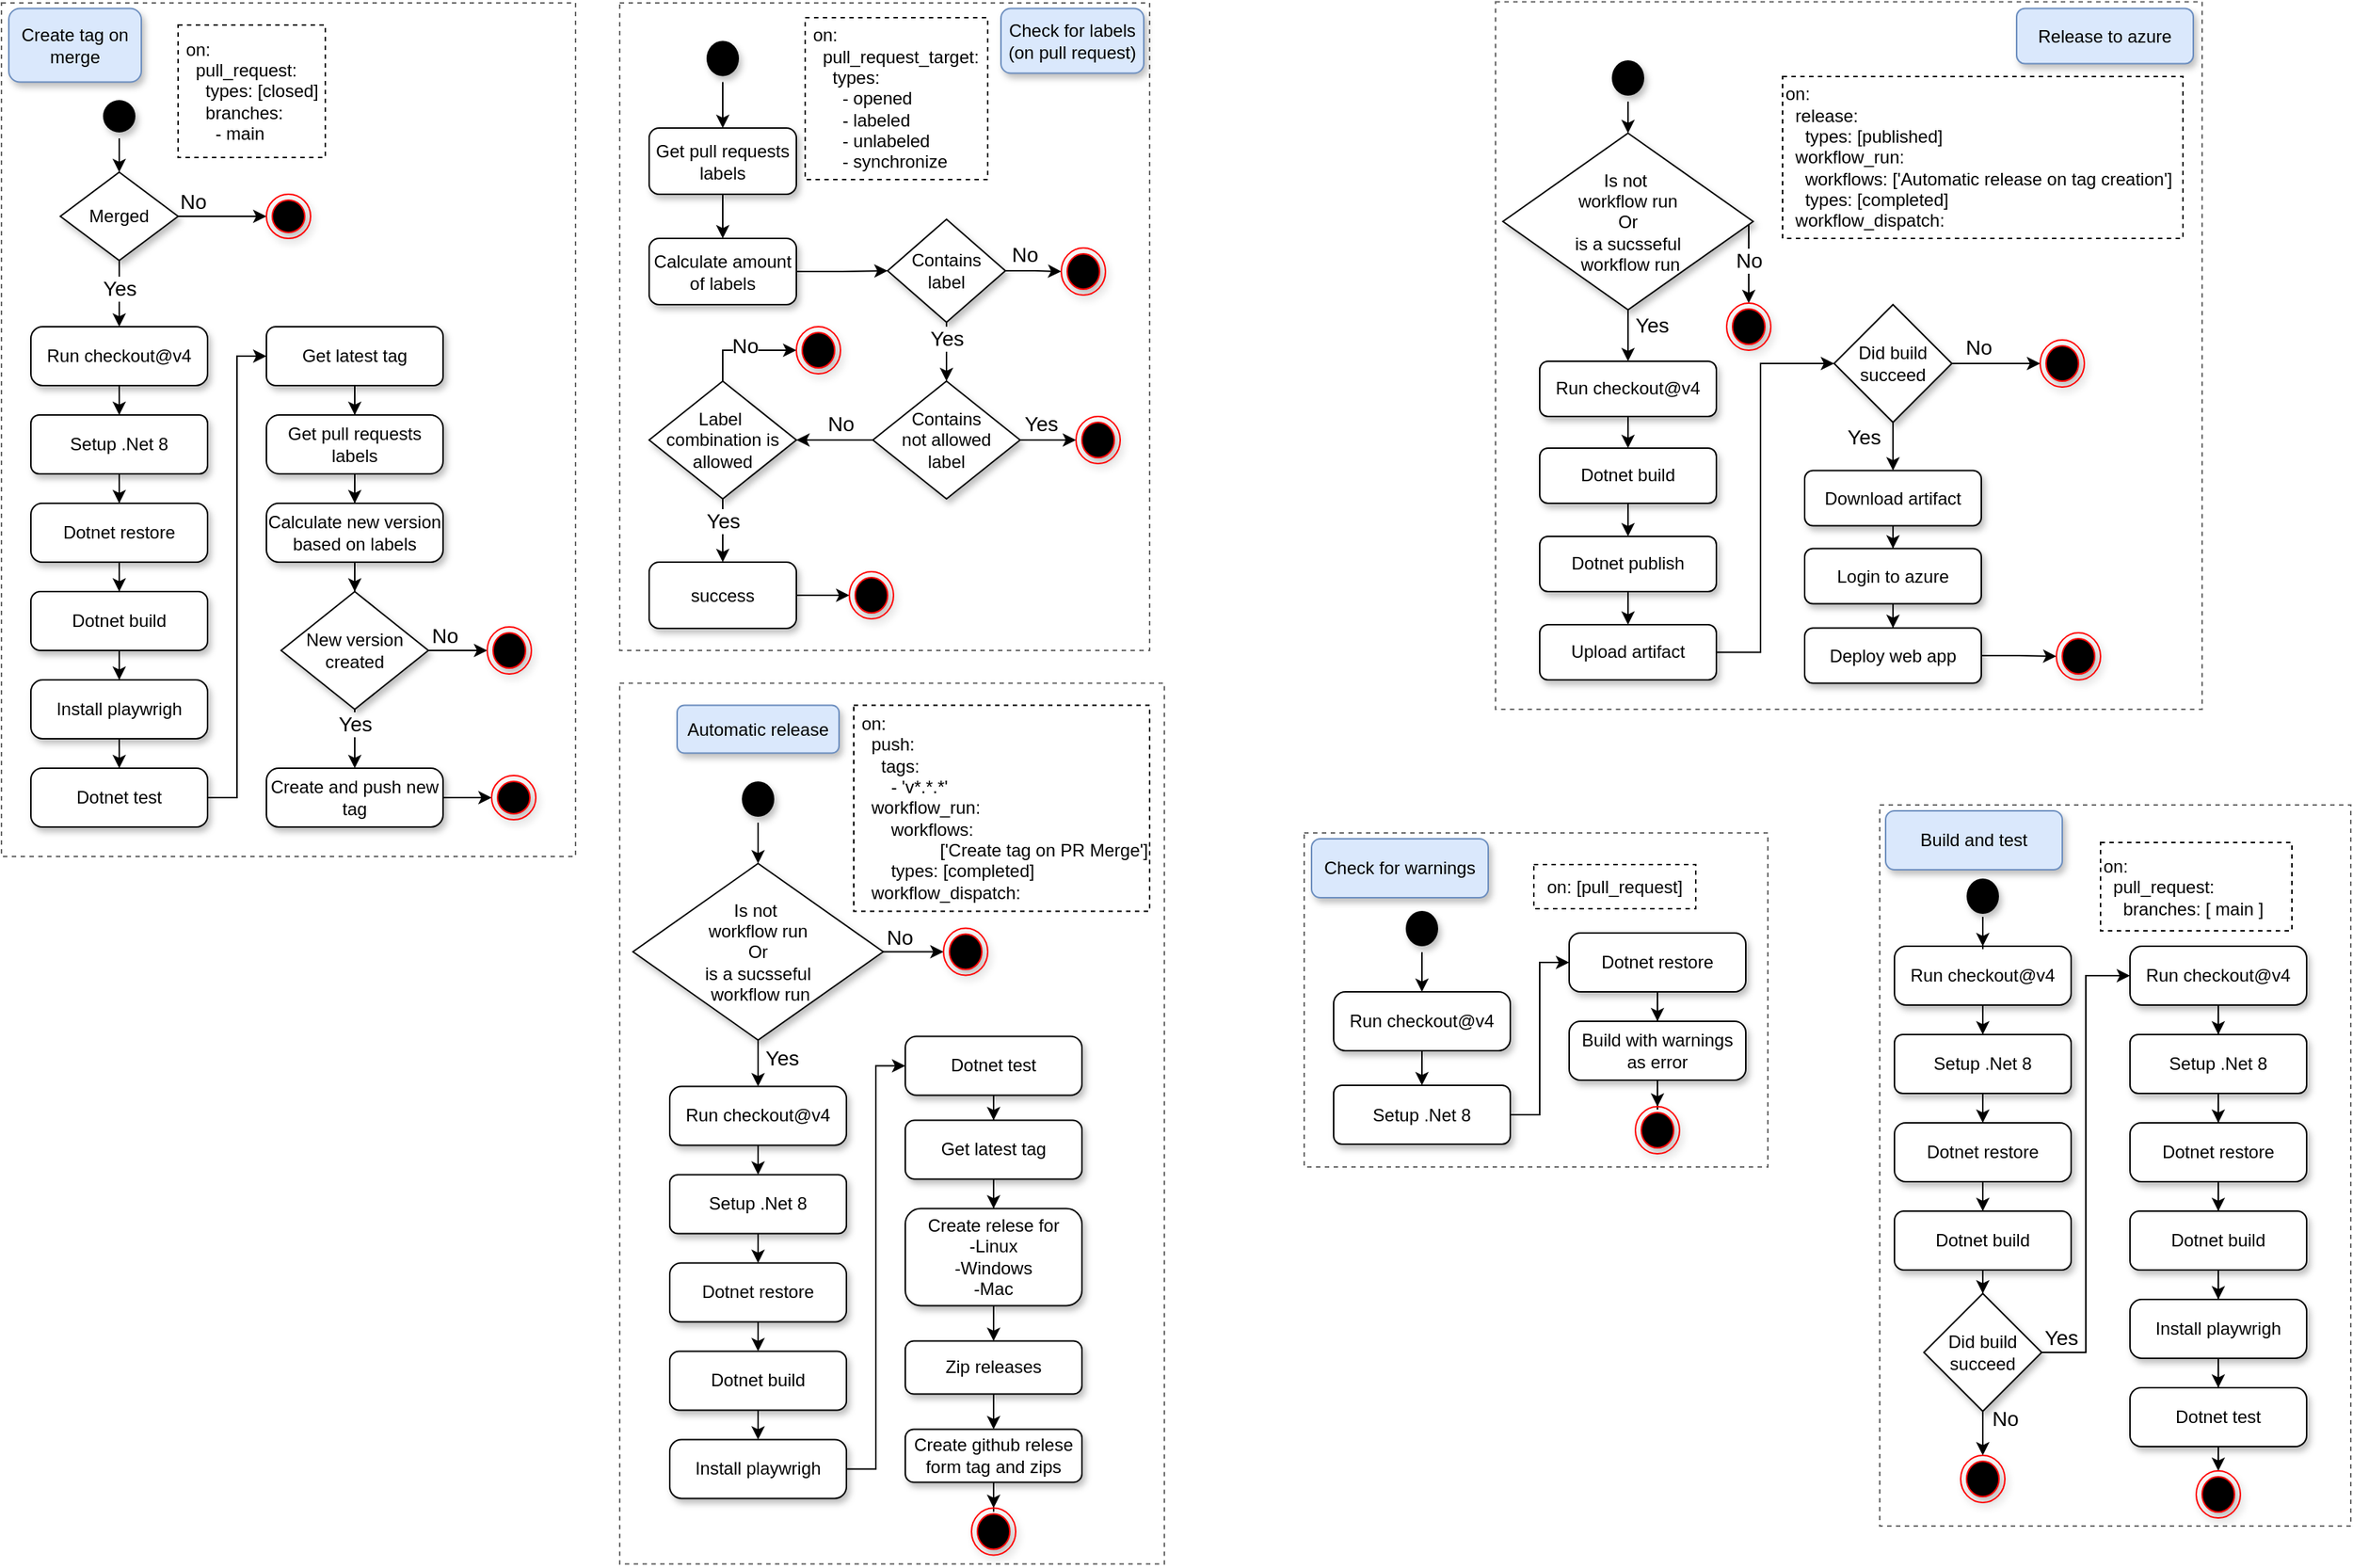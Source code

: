 <mxfile version="25.0.2">
  <diagram name="Page-1" id="opGQl4_MMT8my-eptg-8">
    <mxGraphModel dx="1067" dy="552" grid="0" gridSize="10" guides="1" tooltips="1" connect="1" arrows="1" fold="1" page="1" pageScale="1" pageWidth="850" pageHeight="1100" math="0" shadow="0">
      <root>
        <mxCell id="0" />
        <mxCell id="1" parent="0" />
        <mxCell id="ZYwOkiqEYRScWMsETzdc-95" value="" style="rounded=0;whiteSpace=wrap;html=1;fillColor=none;dashed=1;strokeWidth=1;fontColor=#333333;strokeColor=#666666;" parent="1" vertex="1">
          <mxGeometry x="1035" y="19.25" width="480" height="480.75" as="geometry" />
        </mxCell>
        <mxCell id="ZYwOkiqEYRScWMsETzdc-55" value="" style="rounded=0;whiteSpace=wrap;html=1;fillColor=none;dashed=1;strokeWidth=1;fontColor=#333333;strokeColor=#666666;" parent="1" vertex="1">
          <mxGeometry x="1296" y="565" width="320" height="490" as="geometry" />
        </mxCell>
        <mxCell id="ZYwOkiqEYRScWMsETzdc-20" value="" style="rounded=0;whiteSpace=wrap;html=1;fillColor=none;dashed=1;strokeWidth=1;fontColor=#333333;strokeColor=#666666;" parent="1" vertex="1">
          <mxGeometry x="905" y="584" width="315" height="227" as="geometry" />
        </mxCell>
        <mxCell id="NUPaYxcpHXeXiJEivPQf-39" value="" style="rounded=0;whiteSpace=wrap;html=1;fillColor=none;dashed=1;strokeWidth=1;fontColor=#333333;strokeColor=#666666;" parent="1" vertex="1">
          <mxGeometry x="440" y="482.25" width="370" height="598.5" as="geometry" />
        </mxCell>
        <mxCell id="FF10epxWlDn9avqX-Y1P-94" value="" style="rounded=0;whiteSpace=wrap;html=1;fillColor=none;dashed=1;strokeWidth=1;fontColor=#333333;strokeColor=#666666;" parent="1" vertex="1">
          <mxGeometry x="440" y="20" width="360" height="440" as="geometry" />
        </mxCell>
        <mxCell id="FF10epxWlDn9avqX-Y1P-9" value="" style="rounded=0;whiteSpace=wrap;html=1;fillColor=none;dashed=1;strokeWidth=1;fontColor=#333333;strokeColor=#666666;" parent="1" vertex="1">
          <mxGeometry x="20" y="20" width="390" height="580" as="geometry" />
        </mxCell>
        <mxCell id="FF10epxWlDn9avqX-Y1P-1" value="Create tag on merge" style="rounded=1;whiteSpace=wrap;html=1;shadow=1;fillColor=#dae8fc;strokeColor=#6c8ebf;" parent="1" vertex="1">
          <mxGeometry x="25" y="23.75" width="90" height="50" as="geometry" />
        </mxCell>
        <mxCell id="FF10epxWlDn9avqX-Y1P-2" value="Automatic release" style="rounded=1;whiteSpace=wrap;html=1;shadow=1;fillColor=#dae8fc;strokeColor=#6c8ebf;" parent="1" vertex="1">
          <mxGeometry x="479" y="497.25" width="110" height="32.5" as="geometry" />
        </mxCell>
        <mxCell id="FF10epxWlDn9avqX-Y1P-3" value="Check for labels&lt;br&gt;(on pull request)" style="rounded=1;whiteSpace=wrap;html=1;shadow=1;fillColor=#dae8fc;strokeColor=#6c8ebf;" parent="1" vertex="1">
          <mxGeometry x="699" y="23.75" width="97" height="44" as="geometry" />
        </mxCell>
        <mxCell id="FF10epxWlDn9avqX-Y1P-4" value="B&lt;span style=&quot;background-color: initial;&quot;&gt;uild and test&lt;/span&gt;" style="rounded=1;whiteSpace=wrap;html=1;shadow=1;fillColor=#dae8fc;strokeColor=#6c8ebf;" parent="1" vertex="1">
          <mxGeometry x="1300" y="569" width="120" height="40" as="geometry" />
        </mxCell>
        <mxCell id="FF10epxWlDn9avqX-Y1P-5" value="Check for warnings" style="rounded=1;whiteSpace=wrap;html=1;shadow=1;fillColor=#dae8fc;strokeColor=#6c8ebf;" parent="1" vertex="1">
          <mxGeometry x="910" y="588" width="120" height="40" as="geometry" />
        </mxCell>
        <mxCell id="FF10epxWlDn9avqX-Y1P-6" value="Release to azure" style="rounded=1;whiteSpace=wrap;html=1;shadow=1;fillColor=#dae8fc;strokeColor=#6c8ebf;" parent="1" vertex="1">
          <mxGeometry x="1389" y="23.75" width="120" height="37.5" as="geometry" />
        </mxCell>
        <mxCell id="FF10epxWlDn9avqX-Y1P-11" value="&lt;div&gt;&amp;nbsp;on:&lt;/div&gt;&lt;div&gt;&amp;nbsp; &amp;nbsp;pull_request:&lt;/div&gt;&lt;div&gt;&amp;nbsp; &amp;nbsp; &amp;nbsp;types: [closed]&lt;/div&gt;&lt;div&gt;&amp;nbsp; &amp;nbsp; &amp;nbsp;branches:&lt;/div&gt;&lt;div&gt;&amp;nbsp; &amp;nbsp; &amp;nbsp; &amp;nbsp;- main&lt;/div&gt;" style="text;html=1;align=left;verticalAlign=middle;whiteSpace=wrap;rounded=0;strokeColor=default;dashed=1;" parent="1" vertex="1">
          <mxGeometry x="140" y="35" width="100" height="90" as="geometry" />
        </mxCell>
        <mxCell id="FF10epxWlDn9avqX-Y1P-18" value="" style="edgeStyle=orthogonalEdgeStyle;rounded=0;orthogonalLoop=1;jettySize=auto;html=1;" parent="1" source="FF10epxWlDn9avqX-Y1P-12" target="FF10epxWlDn9avqX-Y1P-17" edge="1">
          <mxGeometry relative="1" as="geometry" />
        </mxCell>
        <mxCell id="FF10epxWlDn9avqX-Y1P-19" value="&lt;font style=&quot;font-size: 14px;&quot;&gt;Yes&lt;/font&gt;" style="edgeLabel;html=1;align=center;verticalAlign=middle;resizable=0;points=[];" parent="FF10epxWlDn9avqX-Y1P-18" vertex="1" connectable="0">
          <mxGeometry x="-0.515" y="-3" relative="1" as="geometry">
            <mxPoint x="3" y="8" as="offset" />
          </mxGeometry>
        </mxCell>
        <mxCell id="FF10epxWlDn9avqX-Y1P-12" value="Merged" style="rhombus;whiteSpace=wrap;html=1;shadow=1;" parent="1" vertex="1">
          <mxGeometry x="60" y="135" width="80" height="60" as="geometry" />
        </mxCell>
        <mxCell id="FF10epxWlDn9avqX-Y1P-14" value="" style="endArrow=classic;html=1;rounded=0;exitX=1;exitY=0.5;exitDx=0;exitDy=0;entryX=0;entryY=0.5;entryDx=0;entryDy=0;" parent="1" source="FF10epxWlDn9avqX-Y1P-12" target="FF10epxWlDn9avqX-Y1P-24" edge="1">
          <mxGeometry width="50" height="50" relative="1" as="geometry">
            <mxPoint x="160" y="159.5" as="sourcePoint" />
            <mxPoint x="200" y="160" as="targetPoint" />
          </mxGeometry>
        </mxCell>
        <mxCell id="FF10epxWlDn9avqX-Y1P-16" value="&lt;font style=&quot;font-size: 14px;&quot;&gt;No&lt;/font&gt;" style="edgeLabel;html=1;align=center;verticalAlign=middle;resizable=0;points=[];" parent="FF10epxWlDn9avqX-Y1P-14" vertex="1" connectable="0">
          <mxGeometry x="-0.461" y="1" relative="1" as="geometry">
            <mxPoint x="-6" y="-9" as="offset" />
          </mxGeometry>
        </mxCell>
        <mxCell id="FF10epxWlDn9avqX-Y1P-23" value="" style="edgeStyle=orthogonalEdgeStyle;rounded=0;orthogonalLoop=1;jettySize=auto;html=1;" parent="1" source="FF10epxWlDn9avqX-Y1P-17" target="FF10epxWlDn9avqX-Y1P-22" edge="1">
          <mxGeometry relative="1" as="geometry" />
        </mxCell>
        <mxCell id="FF10epxWlDn9avqX-Y1P-17" value="Run checkout@v4" style="rounded=1;whiteSpace=wrap;html=1;arcSize=20;shadow=1;" parent="1" vertex="1">
          <mxGeometry x="40" y="240" width="120" height="40" as="geometry" />
        </mxCell>
        <mxCell id="FF10epxWlDn9avqX-Y1P-28" value="" style="edgeStyle=orthogonalEdgeStyle;rounded=0;orthogonalLoop=1;jettySize=auto;html=1;" parent="1" source="FF10epxWlDn9avqX-Y1P-22" target="FF10epxWlDn9avqX-Y1P-26" edge="1">
          <mxGeometry relative="1" as="geometry" />
        </mxCell>
        <mxCell id="FF10epxWlDn9avqX-Y1P-22" value="Setup .Net 8" style="rounded=1;whiteSpace=wrap;html=1;arcSize=14;shadow=1;" parent="1" vertex="1">
          <mxGeometry x="40" y="300" width="120" height="40" as="geometry" />
        </mxCell>
        <mxCell id="FF10epxWlDn9avqX-Y1P-24" value="" style="ellipse;html=1;shape=endState;fillColor=#000000;strokeColor=#ff0000;shadow=1;" parent="1" vertex="1">
          <mxGeometry x="200" y="150" width="30" height="30" as="geometry" />
        </mxCell>
        <mxCell id="FF10epxWlDn9avqX-Y1P-30" value="" style="edgeStyle=orthogonalEdgeStyle;rounded=0;orthogonalLoop=1;jettySize=auto;html=1;" parent="1" source="FF10epxWlDn9avqX-Y1P-26" target="FF10epxWlDn9avqX-Y1P-29" edge="1">
          <mxGeometry relative="1" as="geometry" />
        </mxCell>
        <mxCell id="FF10epxWlDn9avqX-Y1P-26" value="Dotnet restore" style="rounded=1;whiteSpace=wrap;html=1;arcSize=19;shadow=1;" parent="1" vertex="1">
          <mxGeometry x="40" y="360" width="120" height="40" as="geometry" />
        </mxCell>
        <mxCell id="FF10epxWlDn9avqX-Y1P-32" value="" style="edgeStyle=orthogonalEdgeStyle;rounded=0;orthogonalLoop=1;jettySize=auto;html=1;" parent="1" source="FF10epxWlDn9avqX-Y1P-29" target="FF10epxWlDn9avqX-Y1P-31" edge="1">
          <mxGeometry relative="1" as="geometry" />
        </mxCell>
        <mxCell id="FF10epxWlDn9avqX-Y1P-29" value="Dotnet build" style="rounded=1;whiteSpace=wrap;html=1;arcSize=16;shadow=1;" parent="1" vertex="1">
          <mxGeometry x="40" y="420" width="120" height="40" as="geometry" />
        </mxCell>
        <mxCell id="FF10epxWlDn9avqX-Y1P-34" value="" style="edgeStyle=orthogonalEdgeStyle;rounded=0;orthogonalLoop=1;jettySize=auto;html=1;" parent="1" source="FF10epxWlDn9avqX-Y1P-31" target="FF10epxWlDn9avqX-Y1P-33" edge="1">
          <mxGeometry relative="1" as="geometry" />
        </mxCell>
        <mxCell id="FF10epxWlDn9avqX-Y1P-31" value="Install playwrigh" style="rounded=1;whiteSpace=wrap;html=1;arcSize=20;shadow=1;" parent="1" vertex="1">
          <mxGeometry x="40" y="480" width="120" height="40" as="geometry" />
        </mxCell>
        <mxCell id="FF10epxWlDn9avqX-Y1P-36" value="" style="edgeStyle=orthogonalEdgeStyle;rounded=0;orthogonalLoop=1;jettySize=auto;html=1;" parent="1" source="FF10epxWlDn9avqX-Y1P-33" target="FF10epxWlDn9avqX-Y1P-35" edge="1">
          <mxGeometry relative="1" as="geometry">
            <Array as="points">
              <mxPoint x="180" y="560" />
              <mxPoint x="180" y="260" />
            </Array>
          </mxGeometry>
        </mxCell>
        <mxCell id="FF10epxWlDn9avqX-Y1P-33" value="Dotnet test" style="rounded=1;whiteSpace=wrap;html=1;arcSize=19;shadow=1;" parent="1" vertex="1">
          <mxGeometry x="40" y="540" width="120" height="40" as="geometry" />
        </mxCell>
        <mxCell id="FF10epxWlDn9avqX-Y1P-40" value="" style="edgeStyle=orthogonalEdgeStyle;rounded=0;orthogonalLoop=1;jettySize=auto;html=1;" parent="1" source="FF10epxWlDn9avqX-Y1P-35" target="FF10epxWlDn9avqX-Y1P-39" edge="1">
          <mxGeometry relative="1" as="geometry" />
        </mxCell>
        <mxCell id="FF10epxWlDn9avqX-Y1P-35" value="Get latest tag" style="rounded=1;whiteSpace=wrap;html=1;arcSize=16;shadow=1;" parent="1" vertex="1">
          <mxGeometry x="200" y="240" width="120" height="40" as="geometry" />
        </mxCell>
        <mxCell id="FF10epxWlDn9avqX-Y1P-42" value="" style="edgeStyle=orthogonalEdgeStyle;rounded=0;orthogonalLoop=1;jettySize=auto;html=1;" parent="1" source="FF10epxWlDn9avqX-Y1P-39" target="FF10epxWlDn9avqX-Y1P-41" edge="1">
          <mxGeometry relative="1" as="geometry" />
        </mxCell>
        <mxCell id="FF10epxWlDn9avqX-Y1P-39" value="Get pull requests labels" style="rounded=1;whiteSpace=wrap;html=1;arcSize=22;shadow=1;" parent="1" vertex="1">
          <mxGeometry x="200" y="300" width="120" height="40" as="geometry" />
        </mxCell>
        <mxCell id="FF10epxWlDn9avqX-Y1P-46" value="" style="edgeStyle=orthogonalEdgeStyle;rounded=0;orthogonalLoop=1;jettySize=auto;html=1;" parent="1" source="FF10epxWlDn9avqX-Y1P-41" target="FF10epxWlDn9avqX-Y1P-45" edge="1">
          <mxGeometry relative="1" as="geometry" />
        </mxCell>
        <mxCell id="FF10epxWlDn9avqX-Y1P-41" value="Calculate new version based on labels" style="rounded=1;whiteSpace=wrap;html=1;arcSize=21;shadow=1;" parent="1" vertex="1">
          <mxGeometry x="200" y="360" width="120" height="40" as="geometry" />
        </mxCell>
        <mxCell id="FF10epxWlDn9avqX-Y1P-48" value="" style="edgeStyle=orthogonalEdgeStyle;rounded=0;orthogonalLoop=1;jettySize=auto;html=1;entryX=0;entryY=0.5;entryDx=0;entryDy=0;" parent="1" source="FF10epxWlDn9avqX-Y1P-45" target="FF10epxWlDn9avqX-Y1P-89" edge="1">
          <mxGeometry relative="1" as="geometry">
            <mxPoint x="350" y="463.75" as="targetPoint" />
          </mxGeometry>
        </mxCell>
        <mxCell id="FF10epxWlDn9avqX-Y1P-49" value="&lt;font style=&quot;font-size: 14px;&quot;&gt;No&lt;/font&gt;" style="edgeLabel;html=1;align=center;verticalAlign=middle;resizable=0;points=[];" parent="FF10epxWlDn9avqX-Y1P-48" vertex="1" connectable="0">
          <mxGeometry x="-0.322" y="3" relative="1" as="geometry">
            <mxPoint x="-3" y="-7" as="offset" />
          </mxGeometry>
        </mxCell>
        <mxCell id="FF10epxWlDn9avqX-Y1P-51" value="" style="edgeStyle=orthogonalEdgeStyle;rounded=0;orthogonalLoop=1;jettySize=auto;html=1;" parent="1" source="FF10epxWlDn9avqX-Y1P-45" target="FF10epxWlDn9avqX-Y1P-50" edge="1">
          <mxGeometry relative="1" as="geometry" />
        </mxCell>
        <mxCell id="FF10epxWlDn9avqX-Y1P-52" value="&lt;font style=&quot;font-size: 14px;&quot;&gt;Yes&lt;/font&gt;" style="edgeLabel;html=1;align=center;verticalAlign=middle;resizable=0;points=[];" parent="FF10epxWlDn9avqX-Y1P-51" vertex="1" connectable="0">
          <mxGeometry x="-0.506" y="3" relative="1" as="geometry">
            <mxPoint x="-3" as="offset" />
          </mxGeometry>
        </mxCell>
        <mxCell id="FF10epxWlDn9avqX-Y1P-45" value="New version&lt;div&gt;created&lt;/div&gt;" style="rhombus;whiteSpace=wrap;html=1;shadow=1;" parent="1" vertex="1">
          <mxGeometry x="210" y="420" width="100" height="80" as="geometry" />
        </mxCell>
        <mxCell id="Z09F61SQXiZ7SDAautrW-2" value="" style="edgeStyle=orthogonalEdgeStyle;rounded=0;orthogonalLoop=1;jettySize=auto;html=1;" parent="1" source="FF10epxWlDn9avqX-Y1P-50" target="Z09F61SQXiZ7SDAautrW-1" edge="1">
          <mxGeometry relative="1" as="geometry" />
        </mxCell>
        <mxCell id="FF10epxWlDn9avqX-Y1P-50" value="Create and push new tag" style="rounded=1;whiteSpace=wrap;html=1;arcSize=21;glass=0;shadow=1;" parent="1" vertex="1">
          <mxGeometry x="200" y="540" width="120" height="40" as="geometry" />
        </mxCell>
        <mxCell id="FF10epxWlDn9avqX-Y1P-56" value="&lt;div&gt;&amp;nbsp;on:&lt;/div&gt;&lt;div&gt;&amp;nbsp; &amp;nbsp;pull_request_target:&lt;/div&gt;&lt;div&gt;&amp;nbsp; &amp;nbsp; &amp;nbsp;types:&lt;/div&gt;&lt;div&gt;&amp;nbsp; &amp;nbsp; &amp;nbsp; &amp;nbsp;- opened&lt;/div&gt;&lt;div&gt;&amp;nbsp; &amp;nbsp; &amp;nbsp; &amp;nbsp;- labeled&lt;/div&gt;&lt;div&gt;&amp;nbsp; &amp;nbsp; &amp;nbsp; &amp;nbsp;- unlabeled&lt;/div&gt;&lt;div&gt;&amp;nbsp; &amp;nbsp; &amp;nbsp; &amp;nbsp;- synchronize&lt;/div&gt;" style="text;html=1;align=left;verticalAlign=middle;whiteSpace=wrap;rounded=0;strokeColor=default;dashed=1;" parent="1" vertex="1">
          <mxGeometry x="566" y="30" width="124" height="110" as="geometry" />
        </mxCell>
        <mxCell id="FF10epxWlDn9avqX-Y1P-60" value="" style="edgeStyle=orthogonalEdgeStyle;rounded=0;orthogonalLoop=1;jettySize=auto;html=1;" parent="1" source="FF10epxWlDn9avqX-Y1P-57" target="FF10epxWlDn9avqX-Y1P-59" edge="1">
          <mxGeometry relative="1" as="geometry" />
        </mxCell>
        <mxCell id="FF10epxWlDn9avqX-Y1P-57" value="Get pull requests labels" style="rounded=1;whiteSpace=wrap;html=1;shadow=1;" parent="1" vertex="1">
          <mxGeometry x="460" y="105" width="100" height="45" as="geometry" />
        </mxCell>
        <mxCell id="FF10epxWlDn9avqX-Y1P-62" value="" style="edgeStyle=orthogonalEdgeStyle;rounded=0;orthogonalLoop=1;jettySize=auto;html=1;" parent="1" source="FF10epxWlDn9avqX-Y1P-59" target="FF10epxWlDn9avqX-Y1P-61" edge="1">
          <mxGeometry relative="1" as="geometry" />
        </mxCell>
        <mxCell id="FF10epxWlDn9avqX-Y1P-59" value="Calculate amount of labels" style="rounded=1;whiteSpace=wrap;html=1;shadow=1;" parent="1" vertex="1">
          <mxGeometry x="460" y="180" width="100" height="45" as="geometry" />
        </mxCell>
        <mxCell id="FF10epxWlDn9avqX-Y1P-64" value="" style="edgeStyle=orthogonalEdgeStyle;rounded=0;orthogonalLoop=1;jettySize=auto;html=1;entryX=0;entryY=0.5;entryDx=0;entryDy=0;" parent="1" source="FF10epxWlDn9avqX-Y1P-61" target="FF10epxWlDn9avqX-Y1P-91" edge="1">
          <mxGeometry relative="1" as="geometry">
            <mxPoint x="752" y="202" as="targetPoint" />
          </mxGeometry>
        </mxCell>
        <mxCell id="FF10epxWlDn9avqX-Y1P-65" value="&lt;font style=&quot;font-size: 14px;&quot;&gt;No&lt;/font&gt;" style="edgeLabel;html=1;align=center;verticalAlign=middle;resizable=0;points=[];" parent="FF10epxWlDn9avqX-Y1P-64" vertex="1" connectable="0">
          <mxGeometry x="-0.513" y="2" relative="1" as="geometry">
            <mxPoint x="3" y="-9" as="offset" />
          </mxGeometry>
        </mxCell>
        <mxCell id="FF10epxWlDn9avqX-Y1P-67" value="" style="edgeStyle=orthogonalEdgeStyle;rounded=0;orthogonalLoop=1;jettySize=auto;html=1;entryX=0.5;entryY=0;entryDx=0;entryDy=0;" parent="1" source="FF10epxWlDn9avqX-Y1P-61" target="FF10epxWlDn9avqX-Y1P-71" edge="1">
          <mxGeometry relative="1" as="geometry">
            <mxPoint x="662" y="277" as="targetPoint" />
          </mxGeometry>
        </mxCell>
        <mxCell id="FF10epxWlDn9avqX-Y1P-70" value="&lt;font style=&quot;font-size: 14px;&quot;&gt;Yes&lt;/font&gt;" style="edgeLabel;html=1;align=center;verticalAlign=middle;resizable=0;points=[];" parent="FF10epxWlDn9avqX-Y1P-67" vertex="1" connectable="0">
          <mxGeometry x="0.418" y="3" relative="1" as="geometry">
            <mxPoint x="-3" y="-18" as="offset" />
          </mxGeometry>
        </mxCell>
        <mxCell id="FF10epxWlDn9avqX-Y1P-61" value="Contains &lt;br&gt;label" style="rhombus;whiteSpace=wrap;html=1;shadow=1;" parent="1" vertex="1">
          <mxGeometry x="622" y="167" width="80" height="70" as="geometry" />
        </mxCell>
        <mxCell id="FF10epxWlDn9avqX-Y1P-74" value="" style="edgeStyle=orthogonalEdgeStyle;rounded=0;orthogonalLoop=1;jettySize=auto;html=1;entryX=0;entryY=0.5;entryDx=0;entryDy=0;" parent="1" source="FF10epxWlDn9avqX-Y1P-71" target="FF10epxWlDn9avqX-Y1P-90" edge="1">
          <mxGeometry relative="1" as="geometry">
            <mxPoint x="752" y="317" as="targetPoint" />
          </mxGeometry>
        </mxCell>
        <mxCell id="FF10epxWlDn9avqX-Y1P-75" value="&lt;font style=&quot;font-size: 14px;&quot;&gt;Yes&lt;/font&gt;" style="edgeLabel;html=1;align=center;verticalAlign=middle;resizable=0;points=[];" parent="FF10epxWlDn9avqX-Y1P-74" vertex="1" connectable="0">
          <mxGeometry x="-0.177" y="3" relative="1" as="geometry">
            <mxPoint x="-4" y="-8" as="offset" />
          </mxGeometry>
        </mxCell>
        <mxCell id="FF10epxWlDn9avqX-Y1P-78" value="" style="edgeStyle=orthogonalEdgeStyle;rounded=0;orthogonalLoop=1;jettySize=auto;html=1;" parent="1" source="FF10epxWlDn9avqX-Y1P-71" target="FF10epxWlDn9avqX-Y1P-77" edge="1">
          <mxGeometry relative="1" as="geometry" />
        </mxCell>
        <mxCell id="FF10epxWlDn9avqX-Y1P-79" value="&lt;font style=&quot;font-size: 14px;&quot;&gt;No&lt;/font&gt;" style="edgeLabel;html=1;align=center;verticalAlign=middle;resizable=0;points=[];" parent="FF10epxWlDn9avqX-Y1P-78" vertex="1" connectable="0">
          <mxGeometry x="-0.42" y="-3" relative="1" as="geometry">
            <mxPoint x="-7" y="-8" as="offset" />
          </mxGeometry>
        </mxCell>
        <mxCell id="FF10epxWlDn9avqX-Y1P-71" value="Contains &lt;br&gt;not allowed&lt;br&gt;&lt;div&gt;label&lt;/div&gt;" style="rhombus;whiteSpace=wrap;html=1;shadow=1;" parent="1" vertex="1">
          <mxGeometry x="612" y="277" width="100" height="80" as="geometry" />
        </mxCell>
        <mxCell id="FF10epxWlDn9avqX-Y1P-81" value="" style="edgeStyle=orthogonalEdgeStyle;rounded=0;orthogonalLoop=1;jettySize=auto;html=1;entryX=0;entryY=0.5;entryDx=0;entryDy=0;" parent="1" source="FF10epxWlDn9avqX-Y1P-77" target="FF10epxWlDn9avqX-Y1P-80" edge="1">
          <mxGeometry relative="1" as="geometry" />
        </mxCell>
        <mxCell id="FF10epxWlDn9avqX-Y1P-84" value="&lt;font style=&quot;font-size: 14px;&quot;&gt;No&lt;/font&gt;" style="edgeLabel;html=1;align=center;verticalAlign=middle;resizable=0;points=[];" parent="FF10epxWlDn9avqX-Y1P-81" vertex="1" connectable="0">
          <mxGeometry x="-0.138" y="3" relative="1" as="geometry">
            <mxPoint x="5" as="offset" />
          </mxGeometry>
        </mxCell>
        <mxCell id="FF10epxWlDn9avqX-Y1P-86" value="" style="edgeStyle=orthogonalEdgeStyle;rounded=0;orthogonalLoop=1;jettySize=auto;html=1;entryX=0.5;entryY=0;entryDx=0;entryDy=0;" parent="1" source="FF10epxWlDn9avqX-Y1P-77" target="FF10epxWlDn9avqX-Y1P-87" edge="1">
          <mxGeometry relative="1" as="geometry">
            <mxPoint x="662" y="537" as="targetPoint" />
          </mxGeometry>
        </mxCell>
        <mxCell id="FF10epxWlDn9avqX-Y1P-88" value="&lt;font style=&quot;font-size: 14px;&quot;&gt;Yes&lt;/font&gt;" style="edgeLabel;html=1;align=center;verticalAlign=middle;resizable=0;points=[];" parent="FF10epxWlDn9avqX-Y1P-86" vertex="1" connectable="0">
          <mxGeometry x="-0.293" relative="1" as="geometry">
            <mxPoint as="offset" />
          </mxGeometry>
        </mxCell>
        <mxCell id="FF10epxWlDn9avqX-Y1P-77" value="Label&amp;nbsp;&lt;div&gt;combination is allowed&lt;/div&gt;" style="rhombus;whiteSpace=wrap;html=1;shadow=1;" parent="1" vertex="1">
          <mxGeometry x="460" y="277" width="100" height="80" as="geometry" />
        </mxCell>
        <mxCell id="FF10epxWlDn9avqX-Y1P-80" value="" style="ellipse;html=1;shape=endState;fillColor=#000000;strokeColor=#ff0000;shadow=1;" parent="1" vertex="1">
          <mxGeometry x="560" y="240" width="30" height="32" as="geometry" />
        </mxCell>
        <mxCell id="Z09F61SQXiZ7SDAautrW-6" value="" style="edgeStyle=orthogonalEdgeStyle;rounded=0;orthogonalLoop=1;jettySize=auto;html=1;" parent="1" source="FF10epxWlDn9avqX-Y1P-87" target="Z09F61SQXiZ7SDAautrW-5" edge="1">
          <mxGeometry relative="1" as="geometry" />
        </mxCell>
        <mxCell id="FF10epxWlDn9avqX-Y1P-87" value="success" style="rounded=1;whiteSpace=wrap;html=1;shadow=1;" parent="1" vertex="1">
          <mxGeometry x="460" y="400" width="100" height="45" as="geometry" />
        </mxCell>
        <mxCell id="FF10epxWlDn9avqX-Y1P-89" value="" style="ellipse;html=1;shape=endState;fillColor=#000000;strokeColor=#ff0000;shadow=1;" parent="1" vertex="1">
          <mxGeometry x="350" y="444" width="30" height="32" as="geometry" />
        </mxCell>
        <mxCell id="FF10epxWlDn9avqX-Y1P-90" value="" style="ellipse;html=1;shape=endState;fillColor=#000000;strokeColor=#ff0000;shadow=1;" parent="1" vertex="1">
          <mxGeometry x="750" y="301" width="30" height="32" as="geometry" />
        </mxCell>
        <mxCell id="FF10epxWlDn9avqX-Y1P-91" value="" style="ellipse;html=1;shape=endState;fillColor=#000000;strokeColor=#ff0000;shadow=1;" parent="1" vertex="1">
          <mxGeometry x="740" y="186.5" width="30" height="32" as="geometry" />
        </mxCell>
        <mxCell id="NUPaYxcpHXeXiJEivPQf-3" value="&lt;div&gt;&amp;nbsp;on:&lt;/div&gt;&lt;div&gt;&amp;nbsp; &amp;nbsp;push:&lt;/div&gt;&lt;div&gt;&amp;nbsp; &amp;nbsp; &amp;nbsp;tags:&lt;/div&gt;&lt;div&gt;&amp;nbsp; &amp;nbsp; &amp;nbsp; &amp;nbsp;- &#39;v*.*.*&#39;&lt;/div&gt;&lt;div&gt;&amp;nbsp; &amp;nbsp;workflow_run:&lt;/div&gt;&lt;div&gt;&amp;nbsp; &amp;nbsp; &amp;nbsp; &amp;nbsp;workflows:&lt;/div&gt;&lt;div&gt;&lt;span style=&quot;white-space: pre;&quot;&gt;&#x9;&lt;/span&gt;&lt;span style=&quot;white-space: pre;&quot;&gt;&#x9;&lt;/span&gt;&amp;nbsp;[&#39;Create tag on PR Merge&#39;]&lt;/div&gt;&lt;div&gt;&amp;nbsp; &amp;nbsp; &amp;nbsp; &amp;nbsp;types: [completed]&lt;/div&gt;&lt;div&gt;&amp;nbsp; &amp;nbsp;workflow_dispatch:&lt;/div&gt;" style="text;html=1;align=left;verticalAlign=middle;whiteSpace=wrap;rounded=0;strokeColor=default;dashed=1;" parent="1" vertex="1">
          <mxGeometry x="599" y="497.25" width="201" height="140" as="geometry" />
        </mxCell>
        <mxCell id="NUPaYxcpHXeXiJEivPQf-8" value="" style="edgeStyle=orthogonalEdgeStyle;rounded=0;orthogonalLoop=1;jettySize=auto;html=1;" parent="1" source="NUPaYxcpHXeXiJEivPQf-4" target="NUPaYxcpHXeXiJEivPQf-7" edge="1">
          <mxGeometry relative="1" as="geometry" />
        </mxCell>
        <mxCell id="NUPaYxcpHXeXiJEivPQf-10" value="&lt;font style=&quot;font-size: 14px;&quot;&gt;No&lt;/font&gt;" style="edgeLabel;html=1;align=center;verticalAlign=middle;resizable=0;points=[];" parent="NUPaYxcpHXeXiJEivPQf-8" vertex="1" connectable="0">
          <mxGeometry x="-0.471" y="2" relative="1" as="geometry">
            <mxPoint y="-8" as="offset" />
          </mxGeometry>
        </mxCell>
        <mxCell id="NUPaYxcpHXeXiJEivPQf-12" value="" style="edgeStyle=orthogonalEdgeStyle;rounded=0;orthogonalLoop=1;jettySize=auto;html=1;entryX=0.5;entryY=0;entryDx=0;entryDy=0;" parent="1" source="NUPaYxcpHXeXiJEivPQf-4" target="NUPaYxcpHXeXiJEivPQf-15" edge="1">
          <mxGeometry relative="1" as="geometry">
            <mxPoint x="534" y="762.25" as="targetPoint" />
          </mxGeometry>
        </mxCell>
        <mxCell id="NUPaYxcpHXeXiJEivPQf-14" value="&lt;font style=&quot;font-size: 14px;&quot;&gt;Yes&lt;/font&gt;" style="edgeLabel;html=1;align=center;verticalAlign=middle;resizable=0;points=[];" parent="NUPaYxcpHXeXiJEivPQf-12" vertex="1" connectable="0">
          <mxGeometry x="-0.411" y="-1" relative="1" as="geometry">
            <mxPoint x="17" y="-3" as="offset" />
          </mxGeometry>
        </mxCell>
        <mxCell id="NUPaYxcpHXeXiJEivPQf-4" value="Is not&amp;nbsp;&lt;div&gt;workflow run&lt;div&gt;Or&lt;/div&gt;&lt;div&gt;is a sucsseful&lt;/div&gt;&lt;div&gt;&amp;nbsp;workflow run&lt;/div&gt;&lt;/div&gt;" style="rhombus;whiteSpace=wrap;html=1;shadow=1;" parent="1" vertex="1">
          <mxGeometry x="449" y="604.75" width="170" height="120" as="geometry" />
        </mxCell>
        <mxCell id="NUPaYxcpHXeXiJEivPQf-7" value="" style="ellipse;html=1;shape=endState;fillColor=#000000;strokeColor=#ff0000;shadow=1;" parent="1" vertex="1">
          <mxGeometry x="660" y="648.75" width="30" height="32" as="geometry" />
        </mxCell>
        <mxCell id="NUPaYxcpHXeXiJEivPQf-15" value="Run checkout@v4" style="rounded=1;whiteSpace=wrap;html=1;arcSize=20;shadow=1;" parent="1" vertex="1">
          <mxGeometry x="474" y="756.25" width="120" height="40" as="geometry" />
        </mxCell>
        <mxCell id="NUPaYxcpHXeXiJEivPQf-16" value="Setup .Net 8" style="rounded=1;whiteSpace=wrap;html=1;arcSize=14;shadow=1;" parent="1" vertex="1">
          <mxGeometry x="474" y="816.25" width="120" height="40" as="geometry" />
        </mxCell>
        <mxCell id="NUPaYxcpHXeXiJEivPQf-17" value="Dotnet restore" style="rounded=1;whiteSpace=wrap;html=1;arcSize=19;shadow=1;" parent="1" vertex="1">
          <mxGeometry x="474" y="876.25" width="120" height="40" as="geometry" />
        </mxCell>
        <mxCell id="NUPaYxcpHXeXiJEivPQf-18" value="Dotnet build" style="rounded=1;whiteSpace=wrap;html=1;arcSize=16;shadow=1;" parent="1" vertex="1">
          <mxGeometry x="474" y="936.25" width="120" height="40" as="geometry" />
        </mxCell>
        <mxCell id="NUPaYxcpHXeXiJEivPQf-36" style="edgeStyle=orthogonalEdgeStyle;rounded=0;orthogonalLoop=1;jettySize=auto;html=1;entryX=0;entryY=0.5;entryDx=0;entryDy=0;" parent="1" source="NUPaYxcpHXeXiJEivPQf-19" target="NUPaYxcpHXeXiJEivPQf-20" edge="1">
          <mxGeometry relative="1" as="geometry" />
        </mxCell>
        <mxCell id="NUPaYxcpHXeXiJEivPQf-19" value="Install playwrigh" style="rounded=1;whiteSpace=wrap;html=1;arcSize=20;shadow=1;" parent="1" vertex="1">
          <mxGeometry x="474" y="996.25" width="120" height="40" as="geometry" />
        </mxCell>
        <mxCell id="NUPaYxcpHXeXiJEivPQf-35" value="" style="edgeStyle=orthogonalEdgeStyle;rounded=0;orthogonalLoop=1;jettySize=auto;html=1;entryX=0.5;entryY=0;entryDx=0;entryDy=0;" parent="1" source="NUPaYxcpHXeXiJEivPQf-20" target="NUPaYxcpHXeXiJEivPQf-21" edge="1">
          <mxGeometry relative="1" as="geometry" />
        </mxCell>
        <mxCell id="NUPaYxcpHXeXiJEivPQf-20" value="Dotnet test" style="rounded=1;whiteSpace=wrap;html=1;arcSize=19;shadow=1;" parent="1" vertex="1">
          <mxGeometry x="634" y="722.25" width="120" height="40" as="geometry" />
        </mxCell>
        <mxCell id="NUPaYxcpHXeXiJEivPQf-29" value="" style="edgeStyle=orthogonalEdgeStyle;rounded=0;orthogonalLoop=1;jettySize=auto;html=1;" parent="1" source="NUPaYxcpHXeXiJEivPQf-21" target="NUPaYxcpHXeXiJEivPQf-28" edge="1">
          <mxGeometry relative="1" as="geometry" />
        </mxCell>
        <mxCell id="NUPaYxcpHXeXiJEivPQf-21" value="Get latest tag" style="rounded=1;whiteSpace=wrap;html=1;arcSize=16;shadow=1;" parent="1" vertex="1">
          <mxGeometry x="634" y="779.25" width="120" height="40" as="geometry" />
        </mxCell>
        <mxCell id="NUPaYxcpHXeXiJEivPQf-22" value="" style="endArrow=classic;html=1;rounded=0;exitX=0.5;exitY=1;exitDx=0;exitDy=0;" parent="1" source="NUPaYxcpHXeXiJEivPQf-15" target="NUPaYxcpHXeXiJEivPQf-16" edge="1">
          <mxGeometry width="50" height="50" relative="1" as="geometry">
            <mxPoint x="455" y="798.75" as="sourcePoint" />
            <mxPoint x="405" y="858.75" as="targetPoint" />
          </mxGeometry>
        </mxCell>
        <mxCell id="NUPaYxcpHXeXiJEivPQf-23" value="" style="endArrow=classic;html=1;rounded=0;exitX=0.5;exitY=1;exitDx=0;exitDy=0;" parent="1" source="NUPaYxcpHXeXiJEivPQf-16" target="NUPaYxcpHXeXiJEivPQf-17" edge="1">
          <mxGeometry width="50" height="50" relative="1" as="geometry">
            <mxPoint x="455" y="851.25" as="sourcePoint" />
            <mxPoint x="405" y="911.25" as="targetPoint" />
          </mxGeometry>
        </mxCell>
        <mxCell id="NUPaYxcpHXeXiJEivPQf-24" value="" style="endArrow=classic;html=1;rounded=0;exitX=0.5;exitY=1;exitDx=0;exitDy=0;entryX=0.5;entryY=0;entryDx=0;entryDy=0;" parent="1" source="NUPaYxcpHXeXiJEivPQf-17" target="NUPaYxcpHXeXiJEivPQf-18" edge="1">
          <mxGeometry width="50" height="50" relative="1" as="geometry">
            <mxPoint x="445" y="936.25" as="sourcePoint" />
            <mxPoint x="395" y="996.25" as="targetPoint" />
          </mxGeometry>
        </mxCell>
        <mxCell id="NUPaYxcpHXeXiJEivPQf-25" value="" style="endArrow=classic;html=1;rounded=0;exitX=0.5;exitY=1;exitDx=0;exitDy=0;entryX=0.5;entryY=0;entryDx=0;entryDy=0;" parent="1" source="NUPaYxcpHXeXiJEivPQf-18" target="NUPaYxcpHXeXiJEivPQf-19" edge="1">
          <mxGeometry width="50" height="50" relative="1" as="geometry">
            <mxPoint x="444" y="1026.25" as="sourcePoint" />
            <mxPoint x="394" y="1086.25" as="targetPoint" />
          </mxGeometry>
        </mxCell>
        <mxCell id="NUPaYxcpHXeXiJEivPQf-31" value="" style="edgeStyle=orthogonalEdgeStyle;rounded=0;orthogonalLoop=1;jettySize=auto;html=1;" parent="1" source="NUPaYxcpHXeXiJEivPQf-28" target="NUPaYxcpHXeXiJEivPQf-30" edge="1">
          <mxGeometry relative="1" as="geometry" />
        </mxCell>
        <mxCell id="NUPaYxcpHXeXiJEivPQf-28" value="Create relese for&lt;div&gt;-Linux&lt;/div&gt;&lt;div&gt;-Windows&lt;/div&gt;&lt;div&gt;-Mac&lt;/div&gt;" style="rounded=1;whiteSpace=wrap;html=1;arcSize=16;shadow=1;" parent="1" vertex="1">
          <mxGeometry x="634" y="839.25" width="120" height="66" as="geometry" />
        </mxCell>
        <mxCell id="NUPaYxcpHXeXiJEivPQf-33" value="" style="edgeStyle=orthogonalEdgeStyle;rounded=0;orthogonalLoop=1;jettySize=auto;html=1;" parent="1" source="NUPaYxcpHXeXiJEivPQf-30" target="NUPaYxcpHXeXiJEivPQf-32" edge="1">
          <mxGeometry relative="1" as="geometry" />
        </mxCell>
        <mxCell id="NUPaYxcpHXeXiJEivPQf-30" value="Zip releases" style="rounded=1;whiteSpace=wrap;html=1;arcSize=16;shadow=1;" parent="1" vertex="1">
          <mxGeometry x="634" y="929.25" width="120" height="36" as="geometry" />
        </mxCell>
        <mxCell id="Z09F61SQXiZ7SDAautrW-39" value="" style="edgeStyle=orthogonalEdgeStyle;rounded=0;orthogonalLoop=1;jettySize=auto;html=1;" parent="1" source="NUPaYxcpHXeXiJEivPQf-32" target="Z09F61SQXiZ7SDAautrW-38" edge="1">
          <mxGeometry relative="1" as="geometry" />
        </mxCell>
        <mxCell id="NUPaYxcpHXeXiJEivPQf-32" value="Create github relese form tag and zips" style="rounded=1;whiteSpace=wrap;html=1;arcSize=16;shadow=1;" parent="1" vertex="1">
          <mxGeometry x="634" y="989.25" width="120" height="36" as="geometry" />
        </mxCell>
        <mxCell id="ZYwOkiqEYRScWMsETzdc-1" value="on: [pull_request]" style="text;html=1;align=center;verticalAlign=middle;whiteSpace=wrap;rounded=0;shadow=0;dashed=1;strokeColor=default;" parent="1" vertex="1">
          <mxGeometry x="1061" y="605.5" width="110" height="30" as="geometry" />
        </mxCell>
        <mxCell id="ZYwOkiqEYRScWMsETzdc-9" value="" style="edgeStyle=orthogonalEdgeStyle;rounded=0;orthogonalLoop=1;jettySize=auto;html=1;" parent="1" source="ZYwOkiqEYRScWMsETzdc-10" target="ZYwOkiqEYRScWMsETzdc-12" edge="1">
          <mxGeometry relative="1" as="geometry" />
        </mxCell>
        <mxCell id="ZYwOkiqEYRScWMsETzdc-10" value="Run checkout@v4" style="rounded=1;whiteSpace=wrap;html=1;arcSize=20;shadow=1;" parent="1" vertex="1">
          <mxGeometry x="925" y="692" width="120" height="40" as="geometry" />
        </mxCell>
        <mxCell id="ZYwOkiqEYRScWMsETzdc-11" value="" style="edgeStyle=orthogonalEdgeStyle;rounded=0;orthogonalLoop=1;jettySize=auto;html=1;entryX=0;entryY=0.5;entryDx=0;entryDy=0;" parent="1" source="ZYwOkiqEYRScWMsETzdc-12" target="ZYwOkiqEYRScWMsETzdc-13" edge="1">
          <mxGeometry relative="1" as="geometry" />
        </mxCell>
        <mxCell id="ZYwOkiqEYRScWMsETzdc-12" value="Setup .Net 8" style="rounded=1;whiteSpace=wrap;html=1;arcSize=14;shadow=1;" parent="1" vertex="1">
          <mxGeometry x="925" y="755.5" width="120" height="40" as="geometry" />
        </mxCell>
        <mxCell id="ZYwOkiqEYRScWMsETzdc-19" value="" style="edgeStyle=orthogonalEdgeStyle;rounded=0;orthogonalLoop=1;jettySize=auto;html=1;" parent="1" source="ZYwOkiqEYRScWMsETzdc-13" target="ZYwOkiqEYRScWMsETzdc-18" edge="1">
          <mxGeometry relative="1" as="geometry" />
        </mxCell>
        <mxCell id="ZYwOkiqEYRScWMsETzdc-13" value="Dotnet restore" style="rounded=1;whiteSpace=wrap;html=1;arcSize=19;shadow=1;" parent="1" vertex="1">
          <mxGeometry x="1085" y="652" width="120" height="40" as="geometry" />
        </mxCell>
        <mxCell id="Z09F61SQXiZ7SDAautrW-20" value="" style="edgeStyle=orthogonalEdgeStyle;rounded=0;orthogonalLoop=1;jettySize=auto;html=1;" parent="1" source="ZYwOkiqEYRScWMsETzdc-18" target="Z09F61SQXiZ7SDAautrW-19" edge="1">
          <mxGeometry relative="1" as="geometry" />
        </mxCell>
        <mxCell id="ZYwOkiqEYRScWMsETzdc-18" value="Build with warnings as error" style="rounded=1;whiteSpace=wrap;html=1;arcSize=19;shadow=1;" parent="1" vertex="1">
          <mxGeometry x="1085" y="712" width="120" height="40" as="geometry" />
        </mxCell>
        <mxCell id="ZYwOkiqEYRScWMsETzdc-21" value="" style="edgeStyle=orthogonalEdgeStyle;rounded=0;orthogonalLoop=1;jettySize=auto;html=1;" parent="1" source="ZYwOkiqEYRScWMsETzdc-22" target="ZYwOkiqEYRScWMsETzdc-24" edge="1">
          <mxGeometry relative="1" as="geometry" />
        </mxCell>
        <mxCell id="ZYwOkiqEYRScWMsETzdc-22" value="Run checkout@v4" style="rounded=1;whiteSpace=wrap;html=1;arcSize=20;shadow=1;" parent="1" vertex="1">
          <mxGeometry x="1306" y="661" width="120" height="40" as="geometry" />
        </mxCell>
        <mxCell id="ZYwOkiqEYRScWMsETzdc-23" value="" style="edgeStyle=orthogonalEdgeStyle;rounded=0;orthogonalLoop=1;jettySize=auto;html=1;" parent="1" source="ZYwOkiqEYRScWMsETzdc-24" target="ZYwOkiqEYRScWMsETzdc-25" edge="1">
          <mxGeometry relative="1" as="geometry" />
        </mxCell>
        <mxCell id="ZYwOkiqEYRScWMsETzdc-24" value="Setup .Net 8" style="rounded=1;whiteSpace=wrap;html=1;arcSize=14;shadow=1;" parent="1" vertex="1">
          <mxGeometry x="1306" y="721" width="120" height="40" as="geometry" />
        </mxCell>
        <mxCell id="ZYwOkiqEYRScWMsETzdc-29" value="" style="edgeStyle=orthogonalEdgeStyle;rounded=0;orthogonalLoop=1;jettySize=auto;html=1;" parent="1" source="ZYwOkiqEYRScWMsETzdc-25" target="ZYwOkiqEYRScWMsETzdc-28" edge="1">
          <mxGeometry relative="1" as="geometry" />
        </mxCell>
        <mxCell id="ZYwOkiqEYRScWMsETzdc-25" value="Dotnet restore" style="rounded=1;whiteSpace=wrap;html=1;arcSize=19;shadow=1;" parent="1" vertex="1">
          <mxGeometry x="1306" y="781" width="120" height="40" as="geometry" />
        </mxCell>
        <mxCell id="ZYwOkiqEYRScWMsETzdc-27" value="&lt;div&gt;on:&lt;/div&gt;&lt;div&gt;&amp;nbsp; pull_request:&lt;/div&gt;&lt;div style=&quot;&quot;&gt;&amp;nbsp; &amp;nbsp; branches: [ main ]&lt;/div&gt;" style="text;html=1;align=left;verticalAlign=middle;resizable=0;points=[];autosize=1;strokeColor=default;fillColor=none;dashed=1;" parent="1" vertex="1">
          <mxGeometry x="1446" y="590.5" width="130" height="60" as="geometry" />
        </mxCell>
        <mxCell id="ZYwOkiqEYRScWMsETzdc-36" style="edgeStyle=orthogonalEdgeStyle;rounded=0;orthogonalLoop=1;jettySize=auto;html=1;entryX=0.5;entryY=0;entryDx=0;entryDy=0;" parent="1" source="ZYwOkiqEYRScWMsETzdc-28" target="ZYwOkiqEYRScWMsETzdc-30" edge="1">
          <mxGeometry relative="1" as="geometry" />
        </mxCell>
        <mxCell id="ZYwOkiqEYRScWMsETzdc-28" value="Dotnet build" style="rounded=1;whiteSpace=wrap;html=1;arcSize=16;shadow=1;" parent="1" vertex="1">
          <mxGeometry x="1306" y="841" width="120" height="40" as="geometry" />
        </mxCell>
        <mxCell id="ZYwOkiqEYRScWMsETzdc-50" style="edgeStyle=orthogonalEdgeStyle;rounded=0;orthogonalLoop=1;jettySize=auto;html=1;entryX=0;entryY=0.5;entryDx=0;entryDy=0;" parent="1" source="ZYwOkiqEYRScWMsETzdc-30" target="ZYwOkiqEYRScWMsETzdc-40" edge="1">
          <mxGeometry relative="1" as="geometry" />
        </mxCell>
        <mxCell id="ZYwOkiqEYRScWMsETzdc-51" value="&lt;font style=&quot;font-size: 14px;&quot;&gt;Yes&lt;/font&gt;" style="edgeLabel;html=1;align=center;verticalAlign=middle;resizable=0;points=[];" parent="ZYwOkiqEYRScWMsETzdc-50" vertex="1" connectable="0">
          <mxGeometry x="-0.921" relative="1" as="geometry">
            <mxPoint y="-10" as="offset" />
          </mxGeometry>
        </mxCell>
        <mxCell id="ZYwOkiqEYRScWMsETzdc-53" value="" style="edgeStyle=orthogonalEdgeStyle;rounded=0;orthogonalLoop=1;jettySize=auto;html=1;" parent="1" source="ZYwOkiqEYRScWMsETzdc-30" target="ZYwOkiqEYRScWMsETzdc-31" edge="1">
          <mxGeometry relative="1" as="geometry" />
        </mxCell>
        <mxCell id="ZYwOkiqEYRScWMsETzdc-54" value="&lt;font style=&quot;font-size: 14px;&quot;&gt;No&lt;/font&gt;" style="edgeLabel;html=1;align=center;verticalAlign=middle;resizable=0;points=[];" parent="ZYwOkiqEYRScWMsETzdc-53" vertex="1" connectable="0">
          <mxGeometry x="-0.71" y="1" relative="1" as="geometry">
            <mxPoint x="14" y="-3" as="offset" />
          </mxGeometry>
        </mxCell>
        <mxCell id="ZYwOkiqEYRScWMsETzdc-30" value="Did build succeed" style="rhombus;whiteSpace=wrap;html=1;shadow=1;" parent="1" vertex="1">
          <mxGeometry x="1326" y="897" width="80" height="80" as="geometry" />
        </mxCell>
        <mxCell id="ZYwOkiqEYRScWMsETzdc-31" value="" style="ellipse;html=1;shape=endState;fillColor=#000000;strokeColor=#ff0000;shadow=1;" parent="1" vertex="1">
          <mxGeometry x="1351" y="1007" width="30" height="32" as="geometry" />
        </mxCell>
        <mxCell id="ZYwOkiqEYRScWMsETzdc-39" value="" style="edgeStyle=orthogonalEdgeStyle;rounded=0;orthogonalLoop=1;jettySize=auto;html=1;" parent="1" source="ZYwOkiqEYRScWMsETzdc-40" target="ZYwOkiqEYRScWMsETzdc-42" edge="1">
          <mxGeometry relative="1" as="geometry" />
        </mxCell>
        <mxCell id="ZYwOkiqEYRScWMsETzdc-40" value="Run checkout@v4" style="rounded=1;whiteSpace=wrap;html=1;arcSize=20;shadow=1;" parent="1" vertex="1">
          <mxGeometry x="1466" y="661" width="120" height="40" as="geometry" />
        </mxCell>
        <mxCell id="ZYwOkiqEYRScWMsETzdc-41" value="" style="edgeStyle=orthogonalEdgeStyle;rounded=0;orthogonalLoop=1;jettySize=auto;html=1;" parent="1" source="ZYwOkiqEYRScWMsETzdc-42" target="ZYwOkiqEYRScWMsETzdc-44" edge="1">
          <mxGeometry relative="1" as="geometry" />
        </mxCell>
        <mxCell id="ZYwOkiqEYRScWMsETzdc-42" value="Setup .Net 8" style="rounded=1;whiteSpace=wrap;html=1;arcSize=14;shadow=1;" parent="1" vertex="1">
          <mxGeometry x="1466" y="721" width="120" height="40" as="geometry" />
        </mxCell>
        <mxCell id="ZYwOkiqEYRScWMsETzdc-43" value="" style="edgeStyle=orthogonalEdgeStyle;rounded=0;orthogonalLoop=1;jettySize=auto;html=1;" parent="1" source="ZYwOkiqEYRScWMsETzdc-44" target="ZYwOkiqEYRScWMsETzdc-46" edge="1">
          <mxGeometry relative="1" as="geometry" />
        </mxCell>
        <mxCell id="ZYwOkiqEYRScWMsETzdc-44" value="Dotnet restore" style="rounded=1;whiteSpace=wrap;html=1;arcSize=19;shadow=1;" parent="1" vertex="1">
          <mxGeometry x="1466" y="781" width="120" height="40" as="geometry" />
        </mxCell>
        <mxCell id="ZYwOkiqEYRScWMsETzdc-45" value="" style="edgeStyle=orthogonalEdgeStyle;rounded=0;orthogonalLoop=1;jettySize=auto;html=1;" parent="1" source="ZYwOkiqEYRScWMsETzdc-46" target="ZYwOkiqEYRScWMsETzdc-48" edge="1">
          <mxGeometry relative="1" as="geometry" />
        </mxCell>
        <mxCell id="ZYwOkiqEYRScWMsETzdc-46" value="Dotnet build" style="rounded=1;whiteSpace=wrap;html=1;arcSize=16;shadow=1;" parent="1" vertex="1">
          <mxGeometry x="1466" y="841" width="120" height="40" as="geometry" />
        </mxCell>
        <mxCell id="ZYwOkiqEYRScWMsETzdc-47" value="" style="edgeStyle=orthogonalEdgeStyle;rounded=0;orthogonalLoop=1;jettySize=auto;html=1;" parent="1" source="ZYwOkiqEYRScWMsETzdc-48" target="ZYwOkiqEYRScWMsETzdc-49" edge="1">
          <mxGeometry relative="1" as="geometry" />
        </mxCell>
        <mxCell id="ZYwOkiqEYRScWMsETzdc-48" value="Install playwrigh" style="rounded=1;whiteSpace=wrap;html=1;arcSize=20;shadow=1;" parent="1" vertex="1">
          <mxGeometry x="1466" y="901" width="120" height="40" as="geometry" />
        </mxCell>
        <mxCell id="Z09F61SQXiZ7SDAautrW-29" value="" style="edgeStyle=orthogonalEdgeStyle;rounded=0;orthogonalLoop=1;jettySize=auto;html=1;" parent="1" source="ZYwOkiqEYRScWMsETzdc-49" target="Z09F61SQXiZ7SDAautrW-28" edge="1">
          <mxGeometry relative="1" as="geometry">
            <Array as="points">
              <mxPoint x="1526" y="1010" />
              <mxPoint x="1526" y="1010" />
            </Array>
          </mxGeometry>
        </mxCell>
        <mxCell id="ZYwOkiqEYRScWMsETzdc-49" value="Dotnet test" style="rounded=1;whiteSpace=wrap;html=1;arcSize=19;shadow=1;" parent="1" vertex="1">
          <mxGeometry x="1466" y="961" width="120" height="40" as="geometry" />
        </mxCell>
        <mxCell id="ZYwOkiqEYRScWMsETzdc-59" value="" style="edgeStyle=orthogonalEdgeStyle;rounded=0;orthogonalLoop=1;jettySize=auto;html=1;exitX=1;exitY=0.5;exitDx=0;exitDy=0;" parent="1" source="ZYwOkiqEYRScWMsETzdc-63" target="ZYwOkiqEYRScWMsETzdc-64" edge="1">
          <mxGeometry relative="1" as="geometry">
            <Array as="points">
              <mxPoint x="1207" y="168" />
            </Array>
          </mxGeometry>
        </mxCell>
        <mxCell id="ZYwOkiqEYRScWMsETzdc-60" value="&lt;font style=&quot;font-size: 14px;&quot;&gt;No&lt;/font&gt;" style="edgeLabel;html=1;align=center;verticalAlign=middle;resizable=0;points=[];" parent="ZYwOkiqEYRScWMsETzdc-59" vertex="1" connectable="0">
          <mxGeometry x="-0.471" y="2" relative="1" as="geometry">
            <mxPoint x="-2" y="14" as="offset" />
          </mxGeometry>
        </mxCell>
        <mxCell id="ZYwOkiqEYRScWMsETzdc-61" value="" style="edgeStyle=orthogonalEdgeStyle;rounded=0;orthogonalLoop=1;jettySize=auto;html=1;entryX=0.5;entryY=0;entryDx=0;entryDy=0;" parent="1" source="ZYwOkiqEYRScWMsETzdc-63" target="ZYwOkiqEYRScWMsETzdc-66" edge="1">
          <mxGeometry relative="1" as="geometry">
            <mxPoint x="1125" y="260" as="targetPoint" />
          </mxGeometry>
        </mxCell>
        <mxCell id="ZYwOkiqEYRScWMsETzdc-62" value="&lt;font style=&quot;font-size: 14px;&quot;&gt;Yes&lt;/font&gt;" style="edgeLabel;html=1;align=center;verticalAlign=middle;resizable=0;points=[];" parent="ZYwOkiqEYRScWMsETzdc-61" vertex="1" connectable="0">
          <mxGeometry x="-0.411" y="-1" relative="1" as="geometry">
            <mxPoint x="17" y="-3" as="offset" />
          </mxGeometry>
        </mxCell>
        <mxCell id="ZYwOkiqEYRScWMsETzdc-63" value="Is not&amp;nbsp;&lt;div&gt;workflow run&lt;div&gt;Or&lt;/div&gt;&lt;div&gt;is a sucsseful&lt;/div&gt;&lt;div&gt;&amp;nbsp;workflow run&lt;/div&gt;&lt;/div&gt;" style="rhombus;whiteSpace=wrap;html=1;shadow=1;" parent="1" vertex="1">
          <mxGeometry x="1040" y="108.5" width="170" height="120" as="geometry" />
        </mxCell>
        <mxCell id="ZYwOkiqEYRScWMsETzdc-64" value="" style="ellipse;html=1;shape=endState;fillColor=#000000;strokeColor=#ff0000;shadow=1;" parent="1" vertex="1">
          <mxGeometry x="1192" y="224" width="30" height="32" as="geometry" />
        </mxCell>
        <mxCell id="ZYwOkiqEYRScWMsETzdc-68" value="" style="edgeStyle=orthogonalEdgeStyle;rounded=0;orthogonalLoop=1;jettySize=auto;html=1;" parent="1" source="ZYwOkiqEYRScWMsETzdc-66" target="ZYwOkiqEYRScWMsETzdc-67" edge="1">
          <mxGeometry relative="1" as="geometry" />
        </mxCell>
        <mxCell id="ZYwOkiqEYRScWMsETzdc-66" value="Run checkout@v4" style="rounded=1;whiteSpace=wrap;html=1;shadow=1;" parent="1" vertex="1">
          <mxGeometry x="1065" y="263.5" width="120" height="37.5" as="geometry" />
        </mxCell>
        <mxCell id="ZYwOkiqEYRScWMsETzdc-70" value="" style="edgeStyle=orthogonalEdgeStyle;rounded=0;orthogonalLoop=1;jettySize=auto;html=1;" parent="1" source="ZYwOkiqEYRScWMsETzdc-67" target="ZYwOkiqEYRScWMsETzdc-69" edge="1">
          <mxGeometry relative="1" as="geometry" />
        </mxCell>
        <mxCell id="ZYwOkiqEYRScWMsETzdc-67" value="Dotnet build" style="rounded=1;whiteSpace=wrap;html=1;shadow=1;" parent="1" vertex="1">
          <mxGeometry x="1065" y="322.5" width="120" height="37.5" as="geometry" />
        </mxCell>
        <mxCell id="ZYwOkiqEYRScWMsETzdc-72" value="" style="edgeStyle=orthogonalEdgeStyle;rounded=0;orthogonalLoop=1;jettySize=auto;html=1;" parent="1" source="ZYwOkiqEYRScWMsETzdc-69" target="ZYwOkiqEYRScWMsETzdc-71" edge="1">
          <mxGeometry relative="1" as="geometry" />
        </mxCell>
        <mxCell id="ZYwOkiqEYRScWMsETzdc-69" value="Dotnet publish" style="rounded=1;whiteSpace=wrap;html=1;shadow=1;" parent="1" vertex="1">
          <mxGeometry x="1065" y="382.5" width="120" height="37.5" as="geometry" />
        </mxCell>
        <mxCell id="ZYwOkiqEYRScWMsETzdc-77" value="" style="edgeStyle=orthogonalEdgeStyle;rounded=0;orthogonalLoop=1;jettySize=auto;html=1;entryX=0;entryY=0.5;entryDx=0;entryDy=0;" parent="1" source="ZYwOkiqEYRScWMsETzdc-71" target="ZYwOkiqEYRScWMsETzdc-76" edge="1">
          <mxGeometry relative="1" as="geometry">
            <Array as="points">
              <mxPoint x="1215" y="461" />
              <mxPoint x="1215" y="265" />
            </Array>
          </mxGeometry>
        </mxCell>
        <mxCell id="ZYwOkiqEYRScWMsETzdc-71" value="Upload artifact" style="rounded=1;whiteSpace=wrap;html=1;shadow=1;" parent="1" vertex="1">
          <mxGeometry x="1065" y="442.5" width="120" height="37.5" as="geometry" />
        </mxCell>
        <mxCell id="ZYwOkiqEYRScWMsETzdc-82" style="edgeStyle=orthogonalEdgeStyle;rounded=0;orthogonalLoop=1;jettySize=auto;html=1;entryX=0.5;entryY=0;entryDx=0;entryDy=0;" parent="1" source="ZYwOkiqEYRScWMsETzdc-76" target="ZYwOkiqEYRScWMsETzdc-81" edge="1">
          <mxGeometry relative="1" as="geometry" />
        </mxCell>
        <mxCell id="ZYwOkiqEYRScWMsETzdc-83" value="&lt;font style=&quot;font-size: 14px;&quot;&gt;Yes&lt;/font&gt;" style="edgeLabel;html=1;align=center;verticalAlign=middle;resizable=0;points=[];" parent="ZYwOkiqEYRScWMsETzdc-82" vertex="1" connectable="0">
          <mxGeometry x="-0.901" relative="1" as="geometry">
            <mxPoint x="-20" y="7" as="offset" />
          </mxGeometry>
        </mxCell>
        <mxCell id="ZYwOkiqEYRScWMsETzdc-93" value="" style="edgeStyle=orthogonalEdgeStyle;rounded=0;orthogonalLoop=1;jettySize=auto;html=1;" parent="1" source="ZYwOkiqEYRScWMsETzdc-76" target="ZYwOkiqEYRScWMsETzdc-80" edge="1">
          <mxGeometry relative="1" as="geometry" />
        </mxCell>
        <mxCell id="ZYwOkiqEYRScWMsETzdc-94" value="&lt;font style=&quot;font-size: 14px;&quot;&gt;No&lt;/font&gt;" style="edgeLabel;html=1;align=center;verticalAlign=middle;resizable=0;points=[];" parent="ZYwOkiqEYRScWMsETzdc-93" vertex="1" connectable="0">
          <mxGeometry x="-0.416" relative="1" as="geometry">
            <mxPoint y="-11" as="offset" />
          </mxGeometry>
        </mxCell>
        <mxCell id="ZYwOkiqEYRScWMsETzdc-76" value="Did build&lt;div&gt;succeed&lt;/div&gt;" style="rhombus;whiteSpace=wrap;html=1;rounded=0;shadow=1;" parent="1" vertex="1">
          <mxGeometry x="1265" y="225" width="80" height="80" as="geometry" />
        </mxCell>
        <mxCell id="ZYwOkiqEYRScWMsETzdc-80" value="" style="ellipse;html=1;shape=endState;fillColor=#000000;strokeColor=#ff0000;shadow=1;" parent="1" vertex="1">
          <mxGeometry x="1405" y="249" width="30" height="32" as="geometry" />
        </mxCell>
        <mxCell id="ZYwOkiqEYRScWMsETzdc-85" value="" style="edgeStyle=orthogonalEdgeStyle;rounded=0;orthogonalLoop=1;jettySize=auto;html=1;" parent="1" source="ZYwOkiqEYRScWMsETzdc-81" target="ZYwOkiqEYRScWMsETzdc-84" edge="1">
          <mxGeometry relative="1" as="geometry" />
        </mxCell>
        <mxCell id="ZYwOkiqEYRScWMsETzdc-81" value="Download artifact" style="rounded=1;whiteSpace=wrap;html=1;shadow=1;" parent="1" vertex="1">
          <mxGeometry x="1245" y="337.75" width="120" height="37.5" as="geometry" />
        </mxCell>
        <mxCell id="ZYwOkiqEYRScWMsETzdc-87" value="" style="edgeStyle=orthogonalEdgeStyle;rounded=0;orthogonalLoop=1;jettySize=auto;html=1;" parent="1" source="ZYwOkiqEYRScWMsETzdc-84" target="ZYwOkiqEYRScWMsETzdc-86" edge="1">
          <mxGeometry relative="1" as="geometry" />
        </mxCell>
        <mxCell id="ZYwOkiqEYRScWMsETzdc-84" value="Login to azure" style="rounded=1;whiteSpace=wrap;html=1;shadow=1;" parent="1" vertex="1">
          <mxGeometry x="1245" y="390.75" width="120" height="37.5" as="geometry" />
        </mxCell>
        <mxCell id="Z09F61SQXiZ7SDAautrW-11" value="" style="edgeStyle=orthogonalEdgeStyle;rounded=0;orthogonalLoop=1;jettySize=auto;html=1;" parent="1" source="ZYwOkiqEYRScWMsETzdc-86" target="Z09F61SQXiZ7SDAautrW-10" edge="1">
          <mxGeometry relative="1" as="geometry" />
        </mxCell>
        <mxCell id="ZYwOkiqEYRScWMsETzdc-86" value="Deploy web app" style="rounded=1;whiteSpace=wrap;html=1;shadow=1;" parent="1" vertex="1">
          <mxGeometry x="1245" y="444.75" width="120" height="37.5" as="geometry" />
        </mxCell>
        <mxCell id="Z09F61SQXiZ7SDAautrW-1" value="" style="ellipse;html=1;shape=endState;fillColor=#000000;strokeColor=#ff0000;shadow=1;" parent="1" vertex="1">
          <mxGeometry x="353" y="545" width="30" height="30" as="geometry" />
        </mxCell>
        <mxCell id="Z09F61SQXiZ7SDAautrW-4" value="" style="edgeStyle=orthogonalEdgeStyle;rounded=0;orthogonalLoop=1;jettySize=auto;html=1;" parent="1" source="Z09F61SQXiZ7SDAautrW-3" target="FF10epxWlDn9avqX-Y1P-12" edge="1">
          <mxGeometry relative="1" as="geometry" />
        </mxCell>
        <mxCell id="Z09F61SQXiZ7SDAautrW-3" value="" style="ellipse;html=1;shape=endState;fillColor=#000000;strokeColor=none;shadow=1;" parent="1" vertex="1">
          <mxGeometry x="85" y="82" width="30" height="30" as="geometry" />
        </mxCell>
        <mxCell id="Z09F61SQXiZ7SDAautrW-5" value="" style="ellipse;html=1;shape=endState;fillColor=#000000;strokeColor=#ff0000;shadow=1;" parent="1" vertex="1">
          <mxGeometry x="596" y="406.5" width="30" height="32" as="geometry" />
        </mxCell>
        <mxCell id="Z09F61SQXiZ7SDAautrW-37" style="edgeStyle=orthogonalEdgeStyle;rounded=0;orthogonalLoop=1;jettySize=auto;html=1;entryX=0.5;entryY=0;entryDx=0;entryDy=0;" parent="1" source="Z09F61SQXiZ7SDAautrW-7" target="FF10epxWlDn9avqX-Y1P-57" edge="1">
          <mxGeometry relative="1" as="geometry" />
        </mxCell>
        <mxCell id="Z09F61SQXiZ7SDAautrW-7" value="" style="ellipse;html=1;shape=endState;fillColor=#000000;strokeColor=none;shadow=1;" parent="1" vertex="1">
          <mxGeometry x="495" y="41.75" width="30" height="32" as="geometry" />
        </mxCell>
        <mxCell id="Z09F61SQXiZ7SDAautrW-10" value="" style="ellipse;html=1;shape=endState;fillColor=#000000;strokeColor=#ff0000;shadow=1;" parent="1" vertex="1">
          <mxGeometry x="1416" y="448" width="30" height="32" as="geometry" />
        </mxCell>
        <mxCell id="Z09F61SQXiZ7SDAautrW-13" value="" style="edgeStyle=orthogonalEdgeStyle;rounded=0;orthogonalLoop=1;jettySize=auto;html=1;" parent="1" source="Z09F61SQXiZ7SDAautrW-12" target="ZYwOkiqEYRScWMsETzdc-63" edge="1">
          <mxGeometry relative="1" as="geometry" />
        </mxCell>
        <mxCell id="Z09F61SQXiZ7SDAautrW-12" value="" style="ellipse;html=1;shape=endState;fillColor=#000000;strokeColor=none;shadow=1;" parent="1" vertex="1">
          <mxGeometry x="1110" y="55" width="30" height="32" as="geometry" />
        </mxCell>
        <mxCell id="Z09F61SQXiZ7SDAautrW-16" value="&lt;div style=&quot;text-wrap: nowrap;&quot;&gt;on:&lt;/div&gt;&lt;div style=&quot;text-wrap: nowrap;&quot;&gt;&amp;nbsp; release:&lt;/div&gt;&lt;div style=&quot;text-wrap: nowrap;&quot;&gt;&amp;nbsp; &amp;nbsp; types: [published]&lt;/div&gt;&lt;div style=&quot;text-wrap: nowrap;&quot;&gt;&amp;nbsp; workflow_run:&lt;/div&gt;&lt;div style=&quot;text-wrap: nowrap;&quot;&gt;&amp;nbsp; &amp;nbsp; workflows: [&#39;Automatic release on tag creation&#39;]&lt;/div&gt;&lt;div style=&quot;text-wrap: nowrap;&quot;&gt;&amp;nbsp; &amp;nbsp; types: [completed]&lt;/div&gt;&lt;div style=&quot;text-wrap: nowrap;&quot;&gt;&amp;nbsp; workflow_dispatch:&lt;/div&gt;" style="text;html=1;align=left;verticalAlign=middle;whiteSpace=wrap;rounded=0;dashed=1;strokeColor=default;" parent="1" vertex="1">
          <mxGeometry x="1230" y="70" width="272" height="110" as="geometry" />
        </mxCell>
        <mxCell id="Z09F61SQXiZ7SDAautrW-19" value="" style="ellipse;html=1;shape=endState;fillColor=#000000;strokeColor=#ff0000;shadow=1;" parent="1" vertex="1">
          <mxGeometry x="1130" y="770" width="30" height="32" as="geometry" />
        </mxCell>
        <mxCell id="Z09F61SQXiZ7SDAautrW-25" style="edgeStyle=orthogonalEdgeStyle;rounded=0;orthogonalLoop=1;jettySize=auto;html=1;" parent="1" source="Z09F61SQXiZ7SDAautrW-21" target="ZYwOkiqEYRScWMsETzdc-10" edge="1">
          <mxGeometry relative="1" as="geometry" />
        </mxCell>
        <mxCell id="Z09F61SQXiZ7SDAautrW-21" value="" style="ellipse;html=1;shape=endState;fillColor=#000000;strokeColor=none;shadow=1;" parent="1" vertex="1">
          <mxGeometry x="970" y="633" width="30" height="32" as="geometry" />
        </mxCell>
        <mxCell id="Z09F61SQXiZ7SDAautrW-28" value="" style="ellipse;html=1;shape=endState;fillColor=#000000;strokeColor=#ff0000;shadow=1;" parent="1" vertex="1">
          <mxGeometry x="1511" y="1017.5" width="30" height="32" as="geometry" />
        </mxCell>
        <mxCell id="Z09F61SQXiZ7SDAautrW-33" style="edgeStyle=orthogonalEdgeStyle;rounded=0;orthogonalLoop=1;jettySize=auto;html=1;" parent="1" source="Z09F61SQXiZ7SDAautrW-30" target="ZYwOkiqEYRScWMsETzdc-22" edge="1">
          <mxGeometry relative="1" as="geometry" />
        </mxCell>
        <mxCell id="Z09F61SQXiZ7SDAautrW-30" value="" style="ellipse;html=1;shape=endState;fillColor=#000000;strokeColor=none;shadow=1;" parent="1" vertex="1">
          <mxGeometry x="1351" y="611" width="30" height="32" as="geometry" />
        </mxCell>
        <mxCell id="Z09F61SQXiZ7SDAautrW-38" value="" style="ellipse;html=1;shape=endState;fillColor=#000000;strokeColor=#ff0000;shadow=1;" parent="1" vertex="1">
          <mxGeometry x="679" y="1042.75" width="30" height="32" as="geometry" />
        </mxCell>
        <mxCell id="Z09F61SQXiZ7SDAautrW-41" style="edgeStyle=orthogonalEdgeStyle;rounded=0;orthogonalLoop=1;jettySize=auto;html=1;" parent="1" source="Z09F61SQXiZ7SDAautrW-40" target="NUPaYxcpHXeXiJEivPQf-4" edge="1">
          <mxGeometry relative="1" as="geometry" />
        </mxCell>
        <mxCell id="Z09F61SQXiZ7SDAautrW-40" value="" style="ellipse;html=1;shape=endState;fillColor=#000000;strokeColor=none;shadow=1;" parent="1" vertex="1">
          <mxGeometry x="519" y="545" width="30" height="32" as="geometry" />
        </mxCell>
      </root>
    </mxGraphModel>
  </diagram>
</mxfile>
